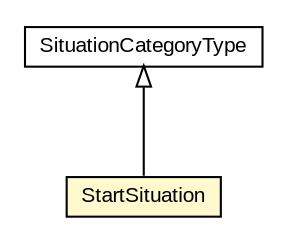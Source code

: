 #!/usr/local/bin/dot
#
# Class diagram 
# Generated by UMLGraph version R5_6-24-gf6e263 (http://www.umlgraph.org/)
#

digraph G {
	edge [fontname="arial",fontsize=10,labelfontname="arial",labelfontsize=10];
	node [fontname="arial",fontsize=10,shape=plaintext];
	nodesep=0.25;
	ranksep=0.5;
	// org.oasis_open.docs.wsdm.muws2_2.StartSituation
	c1146592 [label=<<table title="org.oasis_open.docs.wsdm.muws2_2.StartSituation" border="0" cellborder="1" cellspacing="0" cellpadding="2" port="p" bgcolor="lemonChiffon" href="./StartSituation.html">
		<tr><td><table border="0" cellspacing="0" cellpadding="1">
<tr><td align="center" balign="center"> StartSituation </td></tr>
		</table></td></tr>
		</table>>, URL="./StartSituation.html", fontname="arial", fontcolor="black", fontsize=10.0];
	// org.oasis_open.docs.wsdm.muws2_2.SituationCategoryType
	c1146596 [label=<<table title="org.oasis_open.docs.wsdm.muws2_2.SituationCategoryType" border="0" cellborder="1" cellspacing="0" cellpadding="2" port="p" href="./SituationCategoryType.html">
		<tr><td><table border="0" cellspacing="0" cellpadding="1">
<tr><td align="center" balign="center"> SituationCategoryType </td></tr>
		</table></td></tr>
		</table>>, URL="./SituationCategoryType.html", fontname="arial", fontcolor="black", fontsize=10.0];
	//org.oasis_open.docs.wsdm.muws2_2.StartSituation extends org.oasis_open.docs.wsdm.muws2_2.SituationCategoryType
	c1146596:p -> c1146592:p [dir=back,arrowtail=empty];
}

